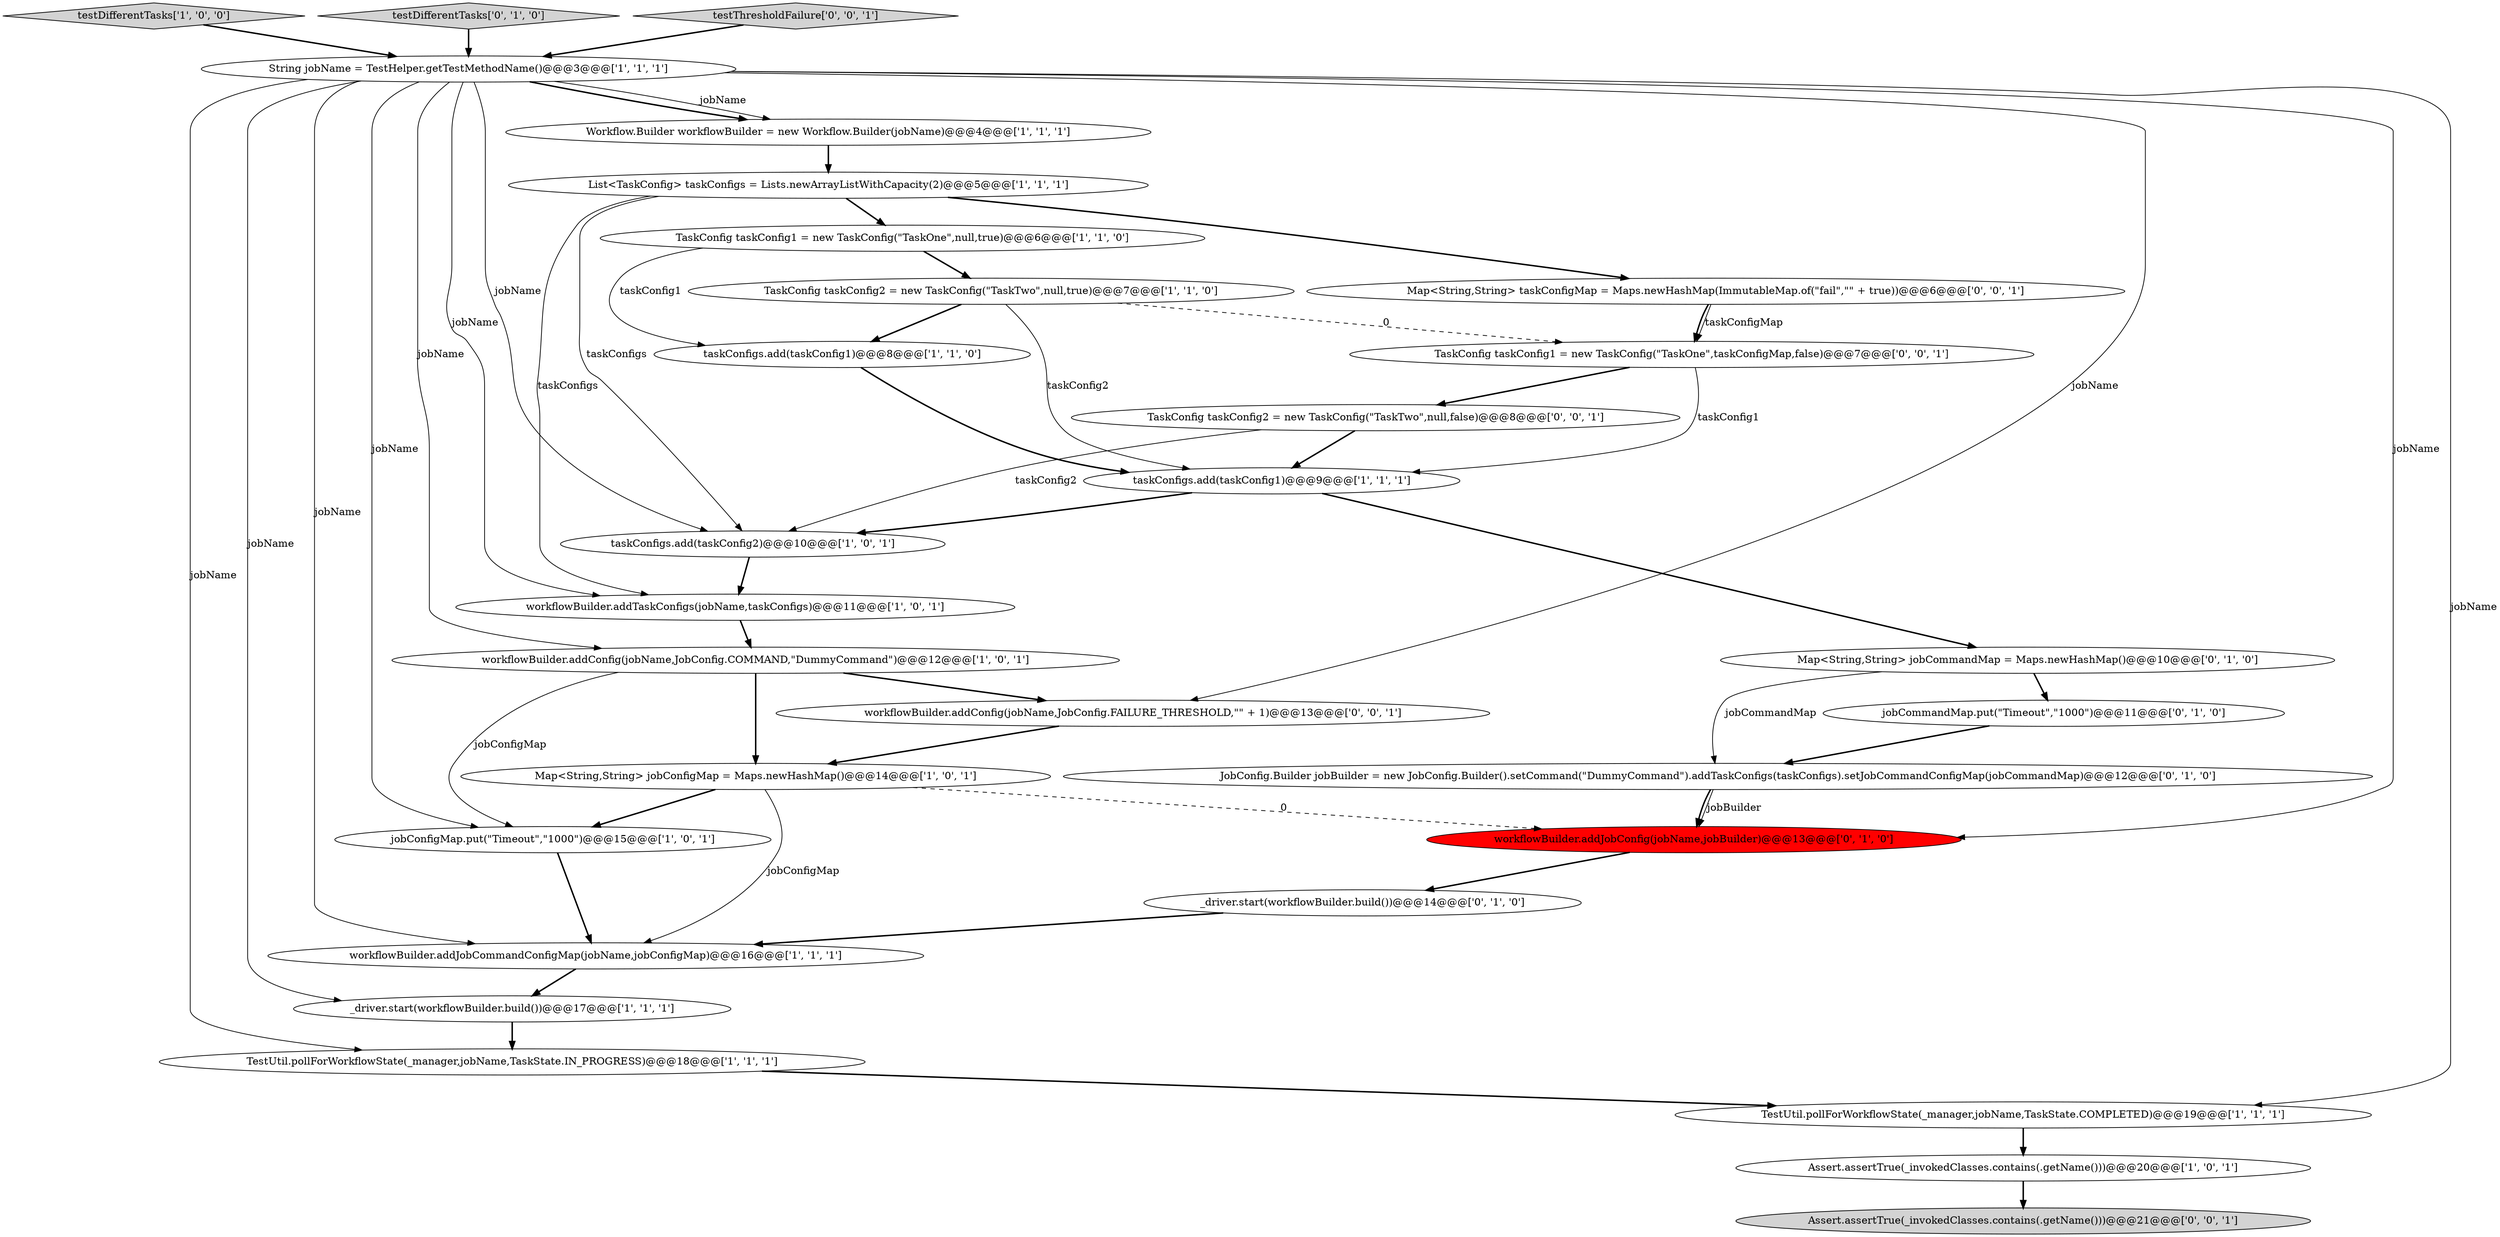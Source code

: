 digraph {
2 [style = filled, label = "TestUtil.pollForWorkflowState(_manager,jobName,TaskState.IN_PROGRESS)@@@18@@@['1', '1', '1']", fillcolor = white, shape = ellipse image = "AAA0AAABBB1BBB"];
14 [style = filled, label = "testDifferentTasks['1', '0', '0']", fillcolor = lightgray, shape = diamond image = "AAA0AAABBB1BBB"];
26 [style = filled, label = "workflowBuilder.addConfig(jobName,JobConfig.FAILURE_THRESHOLD,\"\" + 1)@@@13@@@['0', '0', '1']", fillcolor = white, shape = ellipse image = "AAA0AAABBB3BBB"];
24 [style = filled, label = "TaskConfig taskConfig1 = new TaskConfig(\"TaskOne\",taskConfigMap,false)@@@7@@@['0', '0', '1']", fillcolor = white, shape = ellipse image = "AAA0AAABBB3BBB"];
6 [style = filled, label = "Workflow.Builder workflowBuilder = new Workflow.Builder(jobName)@@@4@@@['1', '1', '1']", fillcolor = white, shape = ellipse image = "AAA0AAABBB1BBB"];
19 [style = filled, label = "jobCommandMap.put(\"Timeout\",\"1000\")@@@11@@@['0', '1', '0']", fillcolor = white, shape = ellipse image = "AAA0AAABBB2BBB"];
10 [style = filled, label = "workflowBuilder.addTaskConfigs(jobName,taskConfigs)@@@11@@@['1', '0', '1']", fillcolor = white, shape = ellipse image = "AAA0AAABBB1BBB"];
15 [style = filled, label = "taskConfigs.add(taskConfig1)@@@9@@@['1', '1', '1']", fillcolor = white, shape = ellipse image = "AAA0AAABBB1BBB"];
0 [style = filled, label = "workflowBuilder.addJobCommandConfigMap(jobName,jobConfigMap)@@@16@@@['1', '1', '1']", fillcolor = white, shape = ellipse image = "AAA0AAABBB1BBB"];
7 [style = filled, label = "TaskConfig taskConfig1 = new TaskConfig(\"TaskOne\",null,true)@@@6@@@['1', '1', '0']", fillcolor = white, shape = ellipse image = "AAA0AAABBB1BBB"];
22 [style = filled, label = "workflowBuilder.addJobConfig(jobName,jobBuilder)@@@13@@@['0', '1', '0']", fillcolor = red, shape = ellipse image = "AAA1AAABBB2BBB"];
23 [style = filled, label = "_driver.start(workflowBuilder.build())@@@14@@@['0', '1', '0']", fillcolor = white, shape = ellipse image = "AAA0AAABBB2BBB"];
29 [style = filled, label = "Assert.assertTrue(_invokedClasses.contains(.getName()))@@@21@@@['0', '0', '1']", fillcolor = lightgray, shape = ellipse image = "AAA0AAABBB3BBB"];
25 [style = filled, label = "TaskConfig taskConfig2 = new TaskConfig(\"TaskTwo\",null,false)@@@8@@@['0', '0', '1']", fillcolor = white, shape = ellipse image = "AAA0AAABBB3BBB"];
21 [style = filled, label = "JobConfig.Builder jobBuilder = new JobConfig.Builder().setCommand(\"DummyCommand\").addTaskConfigs(taskConfigs).setJobCommandConfigMap(jobCommandMap)@@@12@@@['0', '1', '0']", fillcolor = white, shape = ellipse image = "AAA0AAABBB2BBB"];
12 [style = filled, label = "_driver.start(workflowBuilder.build())@@@17@@@['1', '1', '1']", fillcolor = white, shape = ellipse image = "AAA0AAABBB1BBB"];
13 [style = filled, label = "workflowBuilder.addConfig(jobName,JobConfig.COMMAND,\"DummyCommand\")@@@12@@@['1', '0', '1']", fillcolor = white, shape = ellipse image = "AAA0AAABBB1BBB"];
18 [style = filled, label = "testDifferentTasks['0', '1', '0']", fillcolor = lightgray, shape = diamond image = "AAA0AAABBB2BBB"];
1 [style = filled, label = "Assert.assertTrue(_invokedClasses.contains(.getName()))@@@20@@@['1', '0', '1']", fillcolor = white, shape = ellipse image = "AAA0AAABBB1BBB"];
9 [style = filled, label = "taskConfigs.add(taskConfig1)@@@8@@@['1', '1', '0']", fillcolor = white, shape = ellipse image = "AAA0AAABBB1BBB"];
11 [style = filled, label = "Map<String,String> jobConfigMap = Maps.newHashMap()@@@14@@@['1', '0', '1']", fillcolor = white, shape = ellipse image = "AAA0AAABBB1BBB"];
20 [style = filled, label = "Map<String,String> jobCommandMap = Maps.newHashMap()@@@10@@@['0', '1', '0']", fillcolor = white, shape = ellipse image = "AAA0AAABBB2BBB"];
28 [style = filled, label = "testThresholdFailure['0', '0', '1']", fillcolor = lightgray, shape = diamond image = "AAA0AAABBB3BBB"];
5 [style = filled, label = "String jobName = TestHelper.getTestMethodName()@@@3@@@['1', '1', '1']", fillcolor = white, shape = ellipse image = "AAA0AAABBB1BBB"];
16 [style = filled, label = "TaskConfig taskConfig2 = new TaskConfig(\"TaskTwo\",null,true)@@@7@@@['1', '1', '0']", fillcolor = white, shape = ellipse image = "AAA0AAABBB1BBB"];
4 [style = filled, label = "taskConfigs.add(taskConfig2)@@@10@@@['1', '0', '1']", fillcolor = white, shape = ellipse image = "AAA0AAABBB1BBB"];
3 [style = filled, label = "jobConfigMap.put(\"Timeout\",\"1000\")@@@15@@@['1', '0', '1']", fillcolor = white, shape = ellipse image = "AAA0AAABBB1BBB"];
27 [style = filled, label = "Map<String,String> taskConfigMap = Maps.newHashMap(ImmutableMap.of(\"fail\",\"\" + true))@@@6@@@['0', '0', '1']", fillcolor = white, shape = ellipse image = "AAA0AAABBB3BBB"];
8 [style = filled, label = "List<TaskConfig> taskConfigs = Lists.newArrayListWithCapacity(2)@@@5@@@['1', '1', '1']", fillcolor = white, shape = ellipse image = "AAA0AAABBB1BBB"];
17 [style = filled, label = "TestUtil.pollForWorkflowState(_manager,jobName,TaskState.COMPLETED)@@@19@@@['1', '1', '1']", fillcolor = white, shape = ellipse image = "AAA0AAABBB1BBB"];
2->17 [style = bold, label=""];
4->10 [style = bold, label=""];
5->22 [style = solid, label="jobName"];
16->9 [style = bold, label=""];
28->5 [style = bold, label=""];
17->1 [style = bold, label=""];
5->10 [style = solid, label="jobName"];
16->24 [style = dashed, label="0"];
20->21 [style = solid, label="jobCommandMap"];
0->12 [style = bold, label=""];
8->4 [style = solid, label="taskConfigs"];
11->22 [style = dashed, label="0"];
25->4 [style = solid, label="taskConfig2"];
5->26 [style = solid, label="jobName"];
27->24 [style = solid, label="taskConfigMap"];
13->3 [style = solid, label="jobConfigMap"];
5->12 [style = solid, label="jobName"];
5->17 [style = solid, label="jobName"];
13->11 [style = bold, label=""];
22->23 [style = bold, label=""];
23->0 [style = bold, label=""];
26->11 [style = bold, label=""];
3->0 [style = bold, label=""];
16->15 [style = solid, label="taskConfig2"];
8->7 [style = bold, label=""];
5->2 [style = solid, label="jobName"];
12->2 [style = bold, label=""];
21->22 [style = solid, label="jobBuilder"];
5->6 [style = bold, label=""];
10->13 [style = bold, label=""];
5->13 [style = solid, label="jobName"];
11->3 [style = bold, label=""];
21->22 [style = bold, label=""];
13->26 [style = bold, label=""];
9->15 [style = bold, label=""];
8->10 [style = solid, label="taskConfigs"];
5->0 [style = solid, label="jobName"];
11->0 [style = solid, label="jobConfigMap"];
15->20 [style = bold, label=""];
18->5 [style = bold, label=""];
6->8 [style = bold, label=""];
7->16 [style = bold, label=""];
15->4 [style = bold, label=""];
24->25 [style = bold, label=""];
25->15 [style = bold, label=""];
7->9 [style = solid, label="taskConfig1"];
27->24 [style = bold, label=""];
24->15 [style = solid, label="taskConfig1"];
5->3 [style = solid, label="jobName"];
1->29 [style = bold, label=""];
20->19 [style = bold, label=""];
8->27 [style = bold, label=""];
5->6 [style = solid, label="jobName"];
5->4 [style = solid, label="jobName"];
14->5 [style = bold, label=""];
19->21 [style = bold, label=""];
}
